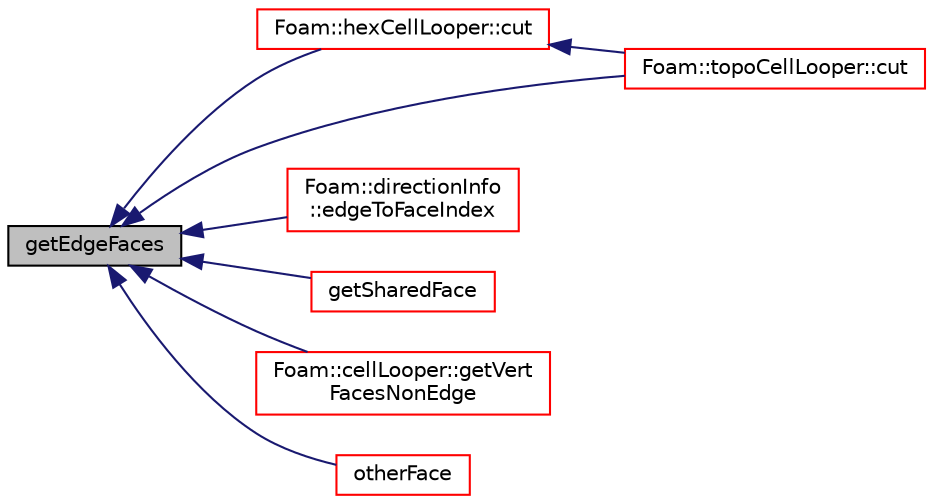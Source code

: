 digraph "getEdgeFaces"
{
  bgcolor="transparent";
  edge [fontname="Helvetica",fontsize="10",labelfontname="Helvetica",labelfontsize="10"];
  node [fontname="Helvetica",fontsize="10",shape=record];
  rankdir="LR";
  Node1 [label="getEdgeFaces",height=0.2,width=0.4,color="black", fillcolor="grey75", style="filled", fontcolor="black"];
  Node1 -> Node2 [dir="back",color="midnightblue",fontsize="10",style="solid",fontname="Helvetica"];
  Node2 [label="Foam::hexCellLooper::cut",height=0.2,width=0.4,color="red",URL="$a01017.html#ac80e7d9d0040f4d0de355d5546d5e195",tooltip="Create cut along circumference of celli. Gets current mesh cuts. "];
  Node2 -> Node3 [dir="back",color="midnightblue",fontsize="10",style="solid",fontname="Helvetica"];
  Node3 [label="Foam::topoCellLooper::cut",height=0.2,width=0.4,color="red",URL="$a02721.html#ac80e7d9d0040f4d0de355d5546d5e195",tooltip="Create cut along circumference of celli. Gets current mesh cuts. "];
  Node1 -> Node3 [dir="back",color="midnightblue",fontsize="10",style="solid",fontname="Helvetica"];
  Node1 -> Node4 [dir="back",color="midnightblue",fontsize="10",style="solid",fontname="Helvetica"];
  Node4 [label="Foam::directionInfo\l::edgeToFaceIndex",height=0.2,width=0.4,color="red",URL="$a00543.html#a979a0fce341d87c9c179d936a0e85e03",tooltip="Given edge on hex cell find corresponding edge on face. Is either. "];
  Node1 -> Node5 [dir="back",color="midnightblue",fontsize="10",style="solid",fontname="Helvetica"];
  Node5 [label="getSharedFace",height=0.2,width=0.4,color="red",URL="$a10943.html#a8550e28a800fded0b2d9dcdce6a6c4f6",tooltip="Return face shared by two cells. Throws error if none found. "];
  Node1 -> Node6 [dir="back",color="midnightblue",fontsize="10",style="solid",fontname="Helvetica"];
  Node6 [label="Foam::cellLooper::getVert\lFacesNonEdge",height=0.2,width=0.4,color="red",URL="$a00208.html#a23080b3c23f0a263a372242ef22a71da",tooltip="Get faces (on cell) connected to vertI which are not using edgeI. "];
  Node1 -> Node7 [dir="back",color="midnightblue",fontsize="10",style="solid",fontname="Helvetica"];
  Node7 [label="otherFace",height=0.2,width=0.4,color="red",URL="$a10943.html#acca957db1c76da23620cfb99c90b2878",tooltip="Return face on cell using edgeI but not facei. Throws error. "];
}
